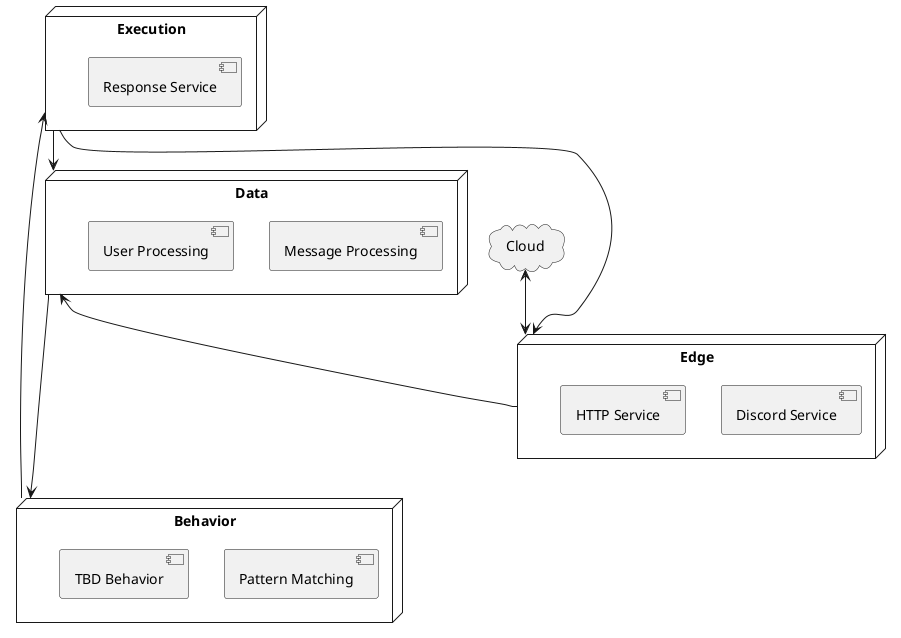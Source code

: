 @startuml architecture

cloud Cloud

node Edge {
    [Discord Service] as discord
    [HTTP Service] as http
}

node Data {
    [Message Processing] as message_processing
    [User Processing] as user_processing
}

node Behavior {
    [Pattern Matching] as behavior_patterns
    [TBD Behavior] as behavior_placeholder
}

node Execution {
    [Response Service] as response_service
}

Cloud <--> Edge

Edge ---> Data

Data ---> Behavior

Behavior ---> Execution

Execution --> Data

Execution ---> Edge

@enduml
